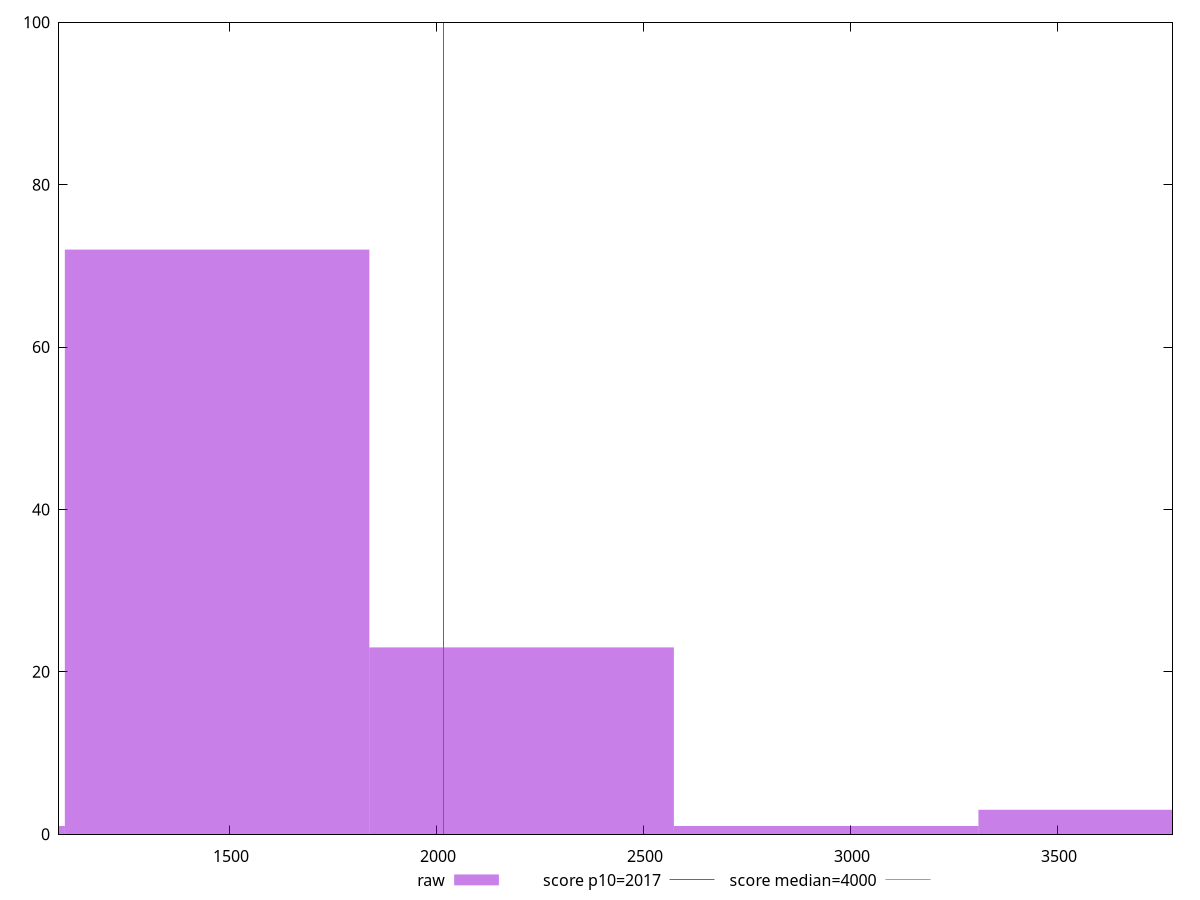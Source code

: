 reset

$raw <<EOF
2942.3325307964233 1
3677.915663495529 3
1471.1662653982116 72
735.5831326991058 1
2206.7493980973177 23
EOF

set key outside below
set boxwidth 735.5831326991058
set xrange [1089.296:3778.871999999977]
set yrange [0:100]
set trange [0:100]
set style fill transparent solid 0.5 noborder

set parametric
set terminal svg size 640, 490 enhanced background rgb 'white'
set output "report/report_00029_2021-02-24T13-36-40.390Z/mainthread-work-breakdown/samples/agenda/raw/histogram.svg"

plot $raw title "raw" with boxes, \
     2017,t title "score p10=2017", \
     4000,t title "score median=4000"

reset
